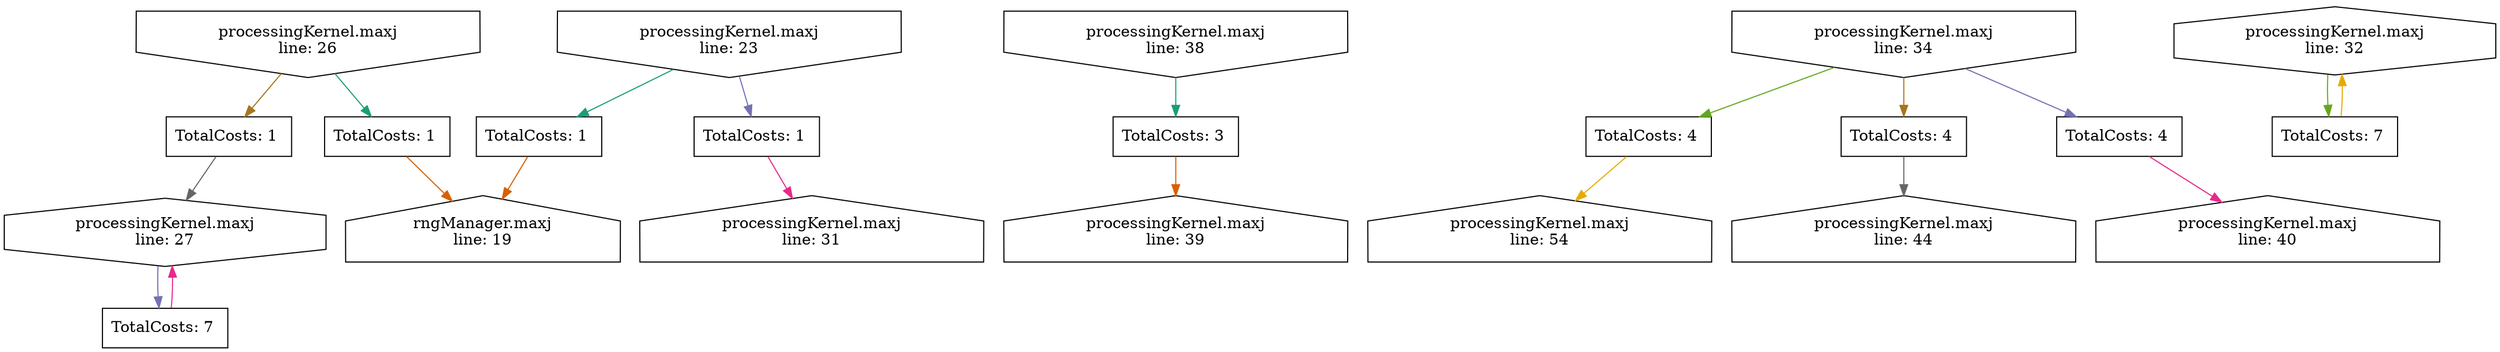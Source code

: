 digraph fifoReportGraph {
	NodeprocessingKernel26 [shape=invhouse, label="processingKernel.maxj\nline: 26"];
	NodeprocessingKernel27 [shape=hexagon, orientation=90, label="processingKernel.maxj\nline: 27"];
	NodeprocessingKernel38 [shape=invhouse, label="processingKernel.maxj\nline: 38"];
	NodeprocessingKernel31 [shape=house, label="processingKernel.maxj\nline: 31"];
	NodeprocessingKernel54 [shape=house, label="processingKernel.maxj\nline: 54"];
	NodeprocessingKernel32 [shape=hexagon, orientation=90, label="processingKernel.maxj\nline: 32"];
	NodeprocessingKernel44 [shape=house, label="processingKernel.maxj\nline: 44"];
	NodeprocessingKernel23 [shape=invhouse, label="processingKernel.maxj\nline: 23"];
	NoderngManager19 [shape=house, label="rngManager.maxj\nline: 19"];
	NodeprocessingKernel34 [shape=invhouse, label="processingKernel.maxj\nline: 34"];
	NodeprocessingKernel40 [shape=house, label="processingKernel.maxj\nline: 40"];
	NodeprocessingKernel39 [shape=house, label="processingKernel.maxj\nline: 39"];
	NodeprocessingKernel27NodeprocessingKernel27FIFO [shape=box, label="TotalCosts: 7 \n"];
	NodeprocessingKernel32NodeprocessingKernel32FIFO [shape=box, label="TotalCosts: 7 \n"];
	NodeprocessingKernel34NodeprocessingKernel54FIFO [shape=box, label="TotalCosts: 4 \n"];
	NodeprocessingKernel34NodeprocessingKernel44FIFO [shape=box, label="TotalCosts: 4 \n"];
	NodeprocessingKernel34NodeprocessingKernel40FIFO [shape=box, label="TotalCosts: 4 \n"];
	NodeprocessingKernel38NodeprocessingKernel39FIFO [shape=box, label="TotalCosts: 3 \n"];
	NodeprocessingKernel23NoderngManager19FIFO [shape=box, label="TotalCosts: 1 \n"];
	NodeprocessingKernel26NodeprocessingKernel27FIFO [shape=box, label="TotalCosts: 1 \n"];
	NodeprocessingKernel23NodeprocessingKernel31FIFO [shape=box, label="TotalCosts: 1 \n"];
	NodeprocessingKernel26NoderngManager19FIFO [shape=box, label="TotalCosts: 1 \n"];
	NodeprocessingKernel23 -> NodeprocessingKernel23NoderngManager19FIFO[color="/dark28/1"]
	NodeprocessingKernel23NoderngManager19FIFO -> NoderngManager19[color="/dark28/2"]
	NodeprocessingKernel27 -> NodeprocessingKernel27NodeprocessingKernel27FIFO[color="/dark28/3"]
	NodeprocessingKernel27NodeprocessingKernel27FIFO -> NodeprocessingKernel27[color="/dark28/4"]
	NodeprocessingKernel32 -> NodeprocessingKernel32NodeprocessingKernel32FIFO[color="/dark28/5"]
	NodeprocessingKernel32NodeprocessingKernel32FIFO -> NodeprocessingKernel32[color="/dark28/6"]
	NodeprocessingKernel26 -> NodeprocessingKernel26NodeprocessingKernel27FIFO[color="/dark28/7"]
	NodeprocessingKernel26NodeprocessingKernel27FIFO -> NodeprocessingKernel27[color="/dark28/8"]
	NodeprocessingKernel38 -> NodeprocessingKernel38NodeprocessingKernel39FIFO[color="/dark28/1"]
	NodeprocessingKernel38NodeprocessingKernel39FIFO -> NodeprocessingKernel39[color="/dark28/2"]
	NodeprocessingKernel23 -> NodeprocessingKernel23NodeprocessingKernel31FIFO[color="/dark28/3"]
	NodeprocessingKernel23NodeprocessingKernel31FIFO -> NodeprocessingKernel31[color="/dark28/4"]
	NodeprocessingKernel34 -> NodeprocessingKernel34NodeprocessingKernel54FIFO[color="/dark28/5"]
	NodeprocessingKernel34NodeprocessingKernel54FIFO -> NodeprocessingKernel54[color="/dark28/6"]
	NodeprocessingKernel34 -> NodeprocessingKernel34NodeprocessingKernel44FIFO[color="/dark28/7"]
	NodeprocessingKernel34NodeprocessingKernel44FIFO -> NodeprocessingKernel44[color="/dark28/8"]
	NodeprocessingKernel26 -> NodeprocessingKernel26NoderngManager19FIFO[color="/dark28/1"]
	NodeprocessingKernel26NoderngManager19FIFO -> NoderngManager19[color="/dark28/2"]
	NodeprocessingKernel34 -> NodeprocessingKernel34NodeprocessingKernel40FIFO[color="/dark28/3"]
	NodeprocessingKernel34NodeprocessingKernel40FIFO -> NodeprocessingKernel40[color="/dark28/4"]
}
